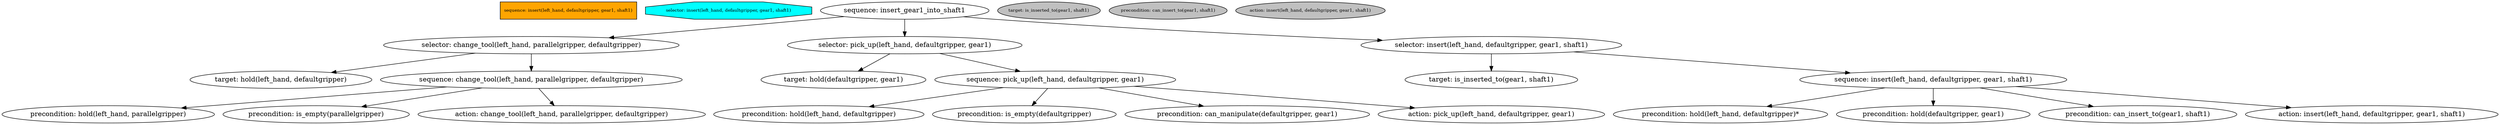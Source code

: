 digraph pastafarianism {
ordering=out;
graph [fontname="times-roman"];
node [fontname="times-roman"];
edge [fontname="times-roman"];
sequence [fillcolor=orange, fontcolor=black, fontsize=9, label="sequence: insert_gear1_into_shaft1", shape=box, style=filled];
selector [fillcolor=cyan, fontcolor=black, fontsize=9, label="selector: change_tool(left_hand, parallelgripper, defaultgripper)", shape=octagon, style=filled];
"sequence: insert_gear1_into_shaft1" -> "selector: change_tool(left_hand, parallelgripper, defaultgripper)";
target [fillcolor=gray, fontcolor=black, fontsize=9, label="target: hold(left_hand, defaultgripper)", shape=ellipse, style=filled];
"selector: change_tool(left_hand, parallelgripper, defaultgripper)" -> "target: hold(left_hand, defaultgripper)";
sequence [fillcolor=orange, fontcolor=black, fontsize=9, label="sequence: change_tool(left_hand, parallelgripper, defaultgripper)", shape=box, style=filled];
"selector: change_tool(left_hand, parallelgripper, defaultgripper)" -> "sequence: change_tool(left_hand, parallelgripper, defaultgripper)";
precondition [fillcolor=gray, fontcolor=black, fontsize=9, label="precondition: hold(left_hand, parallelgripper)", shape=ellipse, style=filled];
"sequence: change_tool(left_hand, parallelgripper, defaultgripper)" -> "precondition: hold(left_hand, parallelgripper)";
precondition [fillcolor=gray, fontcolor=black, fontsize=9, label="precondition: is_empty(parallelgripper)", shape=ellipse, style=filled];
"sequence: change_tool(left_hand, parallelgripper, defaultgripper)" -> "precondition: is_empty(parallelgripper)";
action [fillcolor=gray, fontcolor=black, fontsize=9, label="action: change_tool(left_hand, parallelgripper, defaultgripper)", shape=ellipse, style=filled];
"sequence: change_tool(left_hand, parallelgripper, defaultgripper)" -> "action: change_tool(left_hand, parallelgripper, defaultgripper)";
selector [fillcolor=cyan, fontcolor=black, fontsize=9, label="selector: pick_up(left_hand, defaultgripper, gear1)", shape=octagon, style=filled];
"sequence: insert_gear1_into_shaft1" -> "selector: pick_up(left_hand, defaultgripper, gear1)";
target [fillcolor=gray, fontcolor=black, fontsize=9, label="target: hold(defaultgripper, gear1)", shape=ellipse, style=filled];
"selector: pick_up(left_hand, defaultgripper, gear1)" -> "target: hold(defaultgripper, gear1)";
sequence [fillcolor=orange, fontcolor=black, fontsize=9, label="sequence: pick_up(left_hand, defaultgripper, gear1)", shape=box, style=filled];
"selector: pick_up(left_hand, defaultgripper, gear1)" -> "sequence: pick_up(left_hand, defaultgripper, gear1)";
precondition [fillcolor=gray, fontcolor=black, fontsize=9, label="precondition: hold(left_hand, defaultgripper)", shape=ellipse, style=filled];
"sequence: pick_up(left_hand, defaultgripper, gear1)" -> "precondition: hold(left_hand, defaultgripper)";
precondition [fillcolor=gray, fontcolor=black, fontsize=9, label="precondition: is_empty(defaultgripper)", shape=ellipse, style=filled];
"sequence: pick_up(left_hand, defaultgripper, gear1)" -> "precondition: is_empty(defaultgripper)";
precondition [fillcolor=gray, fontcolor=black, fontsize=9, label="precondition: can_manipulate(defaultgripper, gear1)", shape=ellipse, style=filled];
"sequence: pick_up(left_hand, defaultgripper, gear1)" -> "precondition: can_manipulate(defaultgripper, gear1)";
action [fillcolor=gray, fontcolor=black, fontsize=9, label="action: pick_up(left_hand, defaultgripper, gear1)", shape=ellipse, style=filled];
"sequence: pick_up(left_hand, defaultgripper, gear1)" -> "action: pick_up(left_hand, defaultgripper, gear1)";
selector [fillcolor=cyan, fontcolor=black, fontsize=9, label="selector: insert(left_hand, defaultgripper, gear1, shaft1)", shape=octagon, style=filled];
"sequence: insert_gear1_into_shaft1" -> "selector: insert(left_hand, defaultgripper, gear1, shaft1)";
target [fillcolor=gray, fontcolor=black, fontsize=9, label="target: is_inserted_to(gear1, shaft1)", shape=ellipse, style=filled];
"selector: insert(left_hand, defaultgripper, gear1, shaft1)" -> "target: is_inserted_to(gear1, shaft1)";
sequence [fillcolor=orange, fontcolor=black, fontsize=9, label="sequence: insert(left_hand, defaultgripper, gear1, shaft1)", shape=box, style=filled];
"selector: insert(left_hand, defaultgripper, gear1, shaft1)" -> "sequence: insert(left_hand, defaultgripper, gear1, shaft1)";
precondition [fillcolor=gray, fontcolor=black, fontsize=9, label="precondition: hold(left_hand, defaultgripper)*", shape=ellipse, style=filled];
"sequence: insert(left_hand, defaultgripper, gear1, shaft1)" -> "precondition: hold(left_hand, defaultgripper)*";
precondition [fillcolor=gray, fontcolor=black, fontsize=9, label="precondition: hold(defaultgripper, gear1)", shape=ellipse, style=filled];
"sequence: insert(left_hand, defaultgripper, gear1, shaft1)" -> "precondition: hold(defaultgripper, gear1)";
precondition [fillcolor=gray, fontcolor=black, fontsize=9, label="precondition: can_insert_to(gear1, shaft1)", shape=ellipse, style=filled];
"sequence: insert(left_hand, defaultgripper, gear1, shaft1)" -> "precondition: can_insert_to(gear1, shaft1)";
action [fillcolor=gray, fontcolor=black, fontsize=9, label="action: insert(left_hand, defaultgripper, gear1, shaft1)", shape=ellipse, style=filled];
"sequence: insert(left_hand, defaultgripper, gear1, shaft1)" -> "action: insert(left_hand, defaultgripper, gear1, shaft1)";
}
